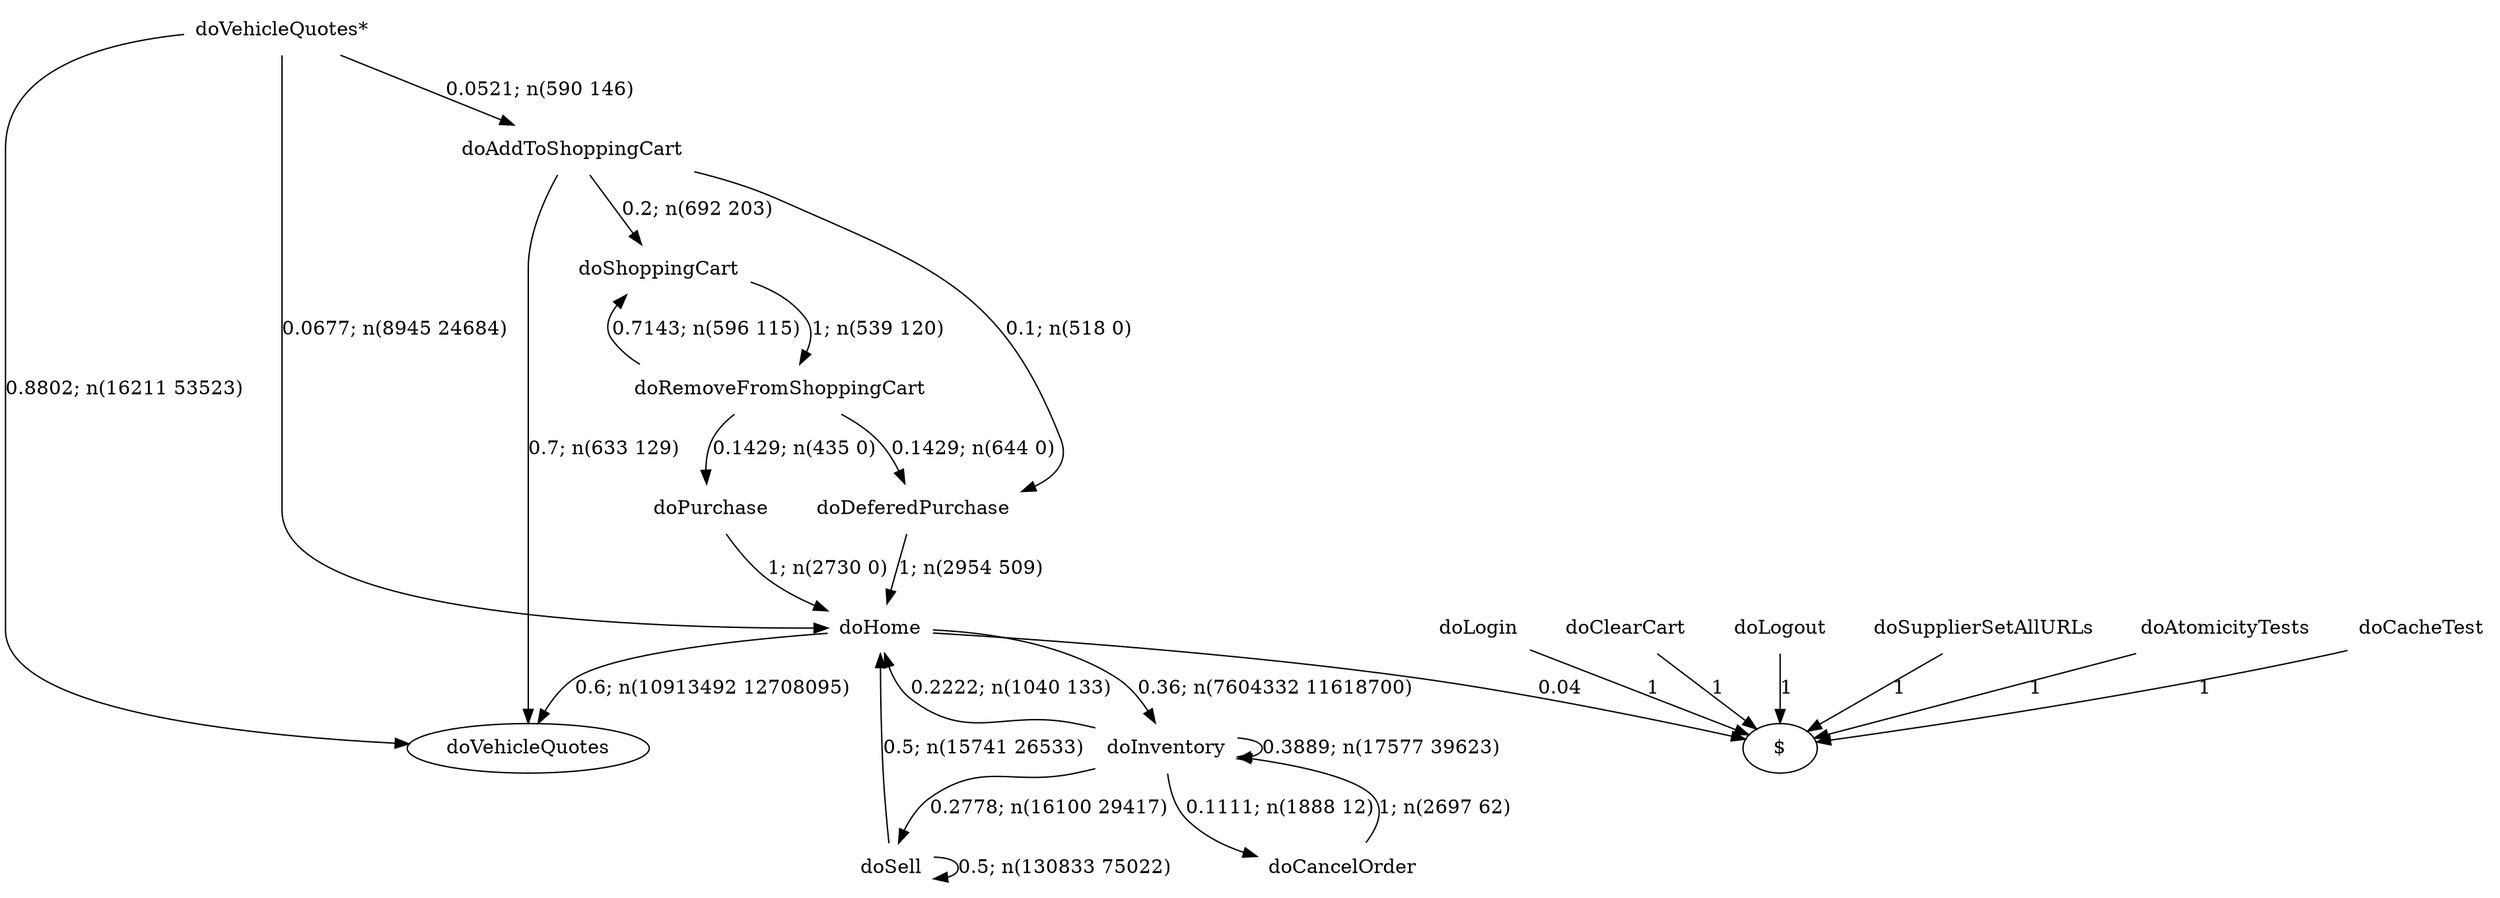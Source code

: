 digraph G {"doVehicleQuotes*" [label="doVehicleQuotes*",shape=none];"doSupplierSetAllURLs" [label="doSupplierSetAllURLs",shape=none];"doAtomicityTests" [label="doAtomicityTests",shape=none];"doCacheTest" [label="doCacheTest",shape=none];"doLogin" [label="doLogin",shape=none];"doAddToShoppingCart" [label="doAddToShoppingCart",shape=none];"doDeferedPurchase" [label="doDeferedPurchase",shape=none];"doHome" [label="doHome",shape=none];"doShoppingCart" [label="doShoppingCart",shape=none];"doClearCart" [label="doClearCart",shape=none];"doPurchase" [label="doPurchase",shape=none];"doInventory" [label="doInventory",shape=none];"doSell" [label="doSell",shape=none];"doLogout" [label="doLogout",shape=none];"doCancelOrder" [label="doCancelOrder",shape=none];"doRemoveFromShoppingCart" [label="doRemoveFromShoppingCart",shape=none];"doVehicleQuotes*"->"doVehicleQuotes" [style=solid,label="0.8802; n(16211 53523)"];"doVehicleQuotes*"->"doAddToShoppingCart" [style=solid,label="0.0521; n(590 146)"];"doVehicleQuotes*"->"doHome" [style=solid,label="0.0677; n(8945 24684)"];"doSupplierSetAllURLs"->"$" [style=solid,label="1"];"doAtomicityTests"->"$" [style=solid,label="1"];"doCacheTest"->"$" [style=solid,label="1"];"doLogin"->"$" [style=solid,label="1"];"doAddToShoppingCart"->"doVehicleQuotes" [style=solid,label="0.7; n(633 129)"];"doAddToShoppingCart"->"doDeferedPurchase" [style=solid,label="0.1; n(518 0)"];"doAddToShoppingCart"->"doShoppingCart" [style=solid,label="0.2; n(692 203)"];"doDeferedPurchase"->"doHome" [style=solid,label="1; n(2954 509)"];"doHome"->"doVehicleQuotes" [style=solid,label="0.6; n(10913492 12708095)"];"doHome"->"doInventory" [style=solid,label="0.36; n(7604332 11618700)"];"doHome"->"$" [style=solid,label="0.04"];"doShoppingCart"->"doRemoveFromShoppingCart" [style=solid,label="1; n(539 120)"];"doClearCart"->"$" [style=solid,label="1"];"doPurchase"->"doHome" [style=solid,label="1; n(2730 0)"];"doInventory"->"doHome" [style=solid,label="0.2222; n(1040 133)"];"doInventory"->"doInventory" [style=solid,label="0.3889; n(17577 39623)"];"doInventory"->"doSell" [style=solid,label="0.2778; n(16100 29417)"];"doInventory"->"doCancelOrder" [style=solid,label="0.1111; n(1888 12)"];"doSell"->"doHome" [style=solid,label="0.5; n(15741 26533)"];"doSell"->"doSell" [style=solid,label="0.5; n(130833 75022)"];"doLogout"->"$" [style=solid,label="1"];"doCancelOrder"->"doInventory" [style=solid,label="1; n(2697 62)"];"doRemoveFromShoppingCart"->"doDeferedPurchase" [style=solid,label="0.1429; n(644 0)"];"doRemoveFromShoppingCart"->"doShoppingCart" [style=solid,label="0.7143; n(596 115)"];"doRemoveFromShoppingCart"->"doPurchase" [style=solid,label="0.1429; n(435 0)"];}